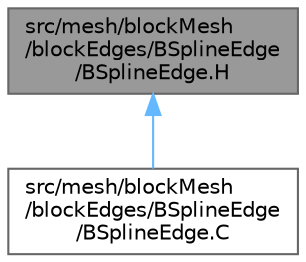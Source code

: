 digraph "src/mesh/blockMesh/blockEdges/BSplineEdge/BSplineEdge.H"
{
 // LATEX_PDF_SIZE
  bgcolor="transparent";
  edge [fontname=Helvetica,fontsize=10,labelfontname=Helvetica,labelfontsize=10];
  node [fontname=Helvetica,fontsize=10,shape=box,height=0.2,width=0.4];
  Node1 [id="Node000001",label="src/mesh/blockMesh\l/blockEdges/BSplineEdge\l/BSplineEdge.H",height=0.2,width=0.4,color="gray40", fillcolor="grey60", style="filled", fontcolor="black",tooltip=" "];
  Node1 -> Node2 [id="edge1_Node000001_Node000002",dir="back",color="steelblue1",style="solid",tooltip=" "];
  Node2 [id="Node000002",label="src/mesh/blockMesh\l/blockEdges/BSplineEdge\l/BSplineEdge.C",height=0.2,width=0.4,color="grey40", fillcolor="white", style="filled",URL="$BSplineEdge_8C.html",tooltip=" "];
}

